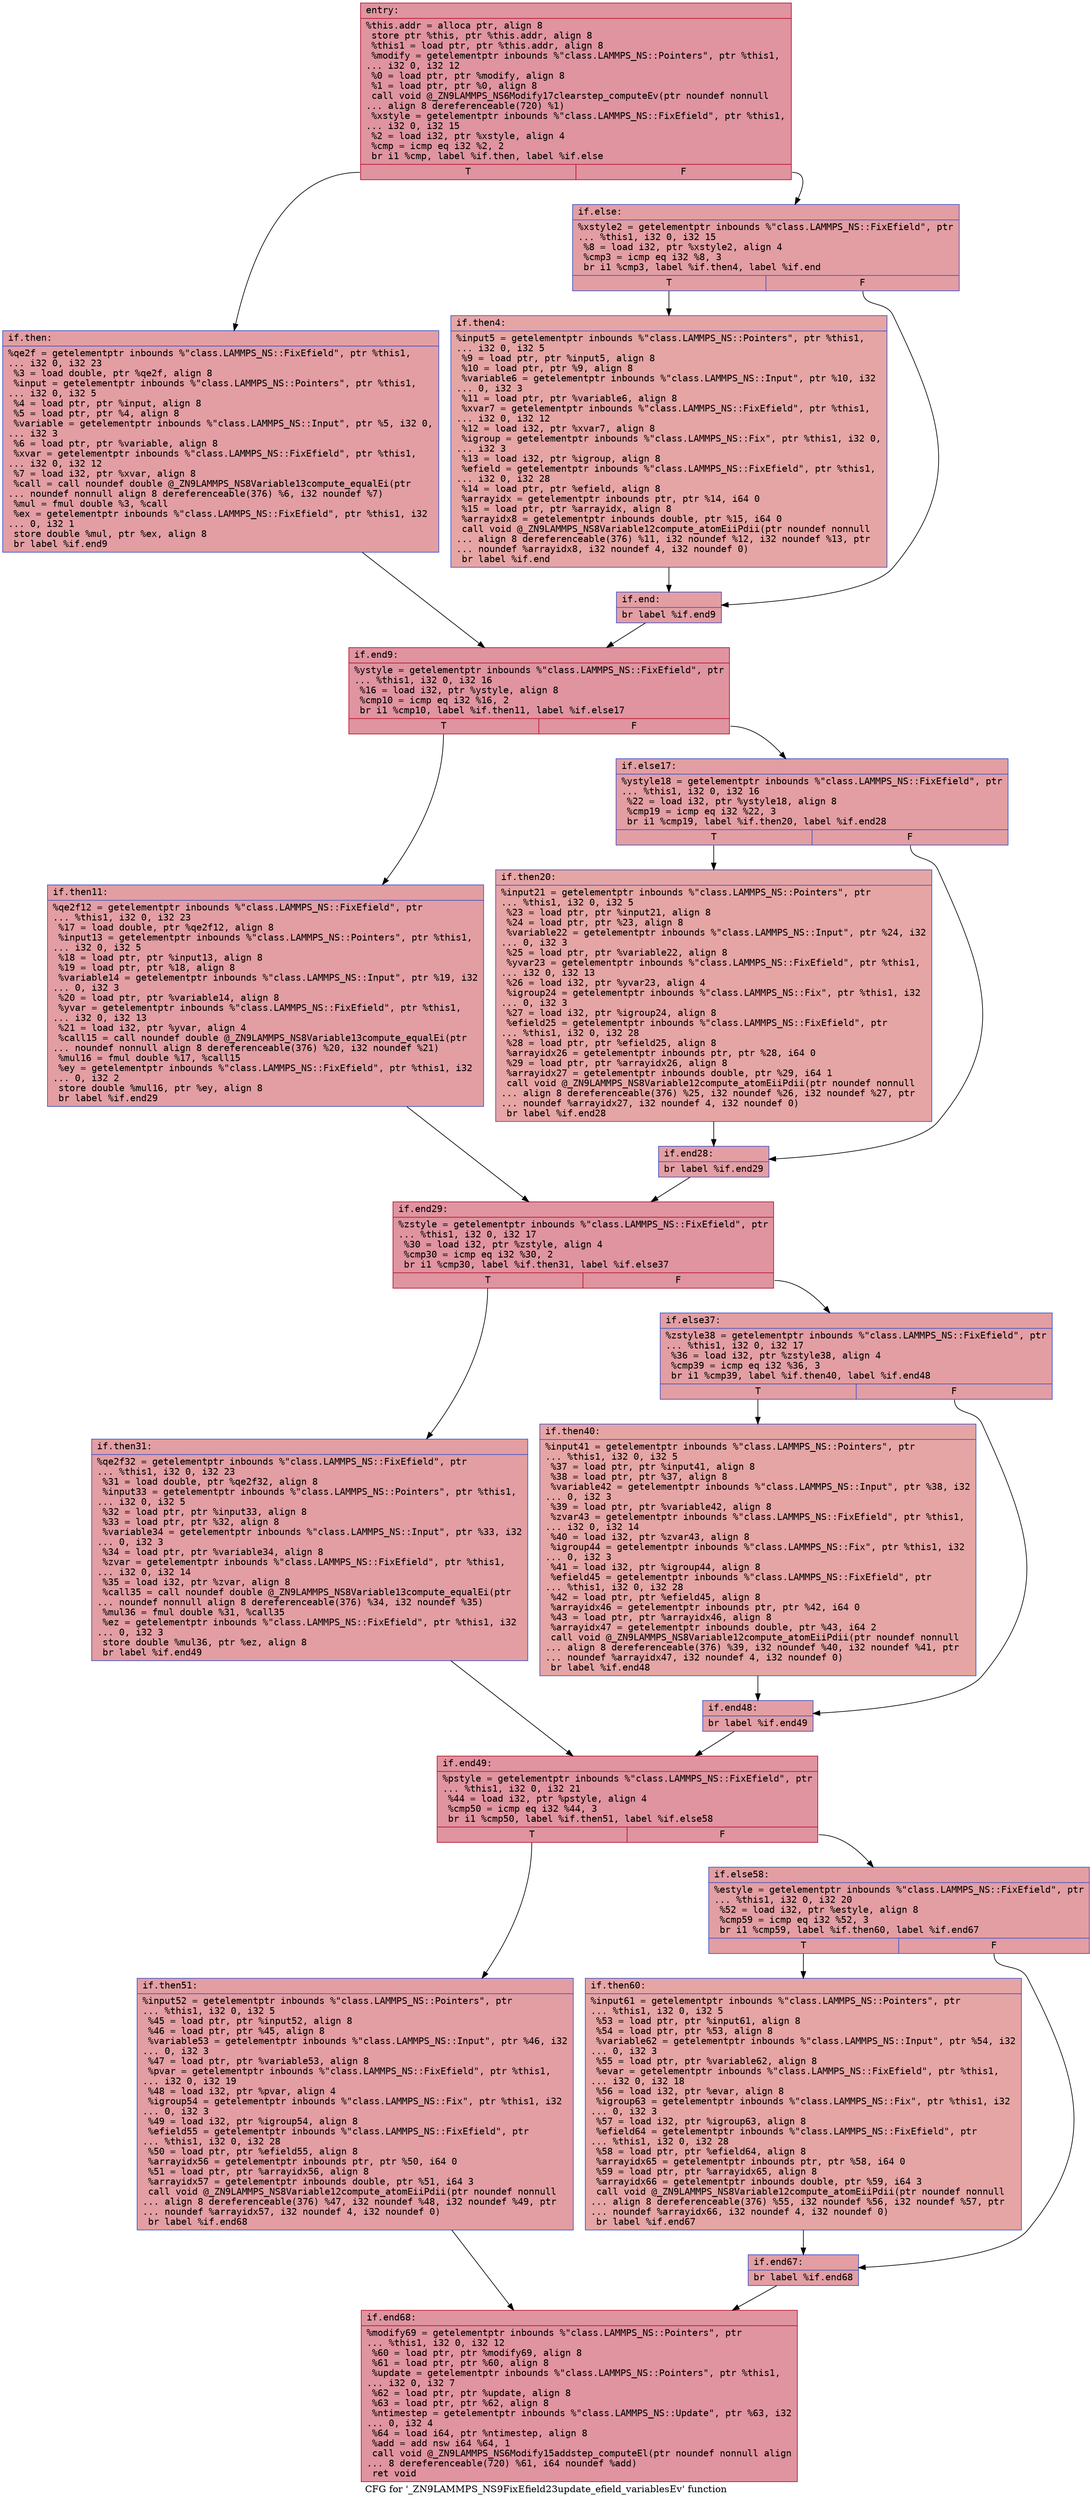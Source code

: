 digraph "CFG for '_ZN9LAMMPS_NS9FixEfield23update_efield_variablesEv' function" {
	label="CFG for '_ZN9LAMMPS_NS9FixEfield23update_efield_variablesEv' function";

	Node0x5618d4da7270 [shape=record,color="#b70d28ff", style=filled, fillcolor="#b70d2870" fontname="Courier",label="{entry:\l|  %this.addr = alloca ptr, align 8\l  store ptr %this, ptr %this.addr, align 8\l  %this1 = load ptr, ptr %this.addr, align 8\l  %modify = getelementptr inbounds %\"class.LAMMPS_NS::Pointers\", ptr %this1,\l... i32 0, i32 12\l  %0 = load ptr, ptr %modify, align 8\l  %1 = load ptr, ptr %0, align 8\l  call void @_ZN9LAMMPS_NS6Modify17clearstep_computeEv(ptr noundef nonnull\l... align 8 dereferenceable(720) %1)\l  %xstyle = getelementptr inbounds %\"class.LAMMPS_NS::FixEfield\", ptr %this1,\l... i32 0, i32 15\l  %2 = load i32, ptr %xstyle, align 4\l  %cmp = icmp eq i32 %2, 2\l  br i1 %cmp, label %if.then, label %if.else\l|{<s0>T|<s1>F}}"];
	Node0x5618d4da7270:s0 -> Node0x5618d4da7840[tooltip="entry -> if.then\nProbability 50.00%" ];
	Node0x5618d4da7270:s1 -> Node0x5618d4da78b0[tooltip="entry -> if.else\nProbability 50.00%" ];
	Node0x5618d4da7840 [shape=record,color="#3d50c3ff", style=filled, fillcolor="#be242e70" fontname="Courier",label="{if.then:\l|  %qe2f = getelementptr inbounds %\"class.LAMMPS_NS::FixEfield\", ptr %this1,\l... i32 0, i32 23\l  %3 = load double, ptr %qe2f, align 8\l  %input = getelementptr inbounds %\"class.LAMMPS_NS::Pointers\", ptr %this1,\l... i32 0, i32 5\l  %4 = load ptr, ptr %input, align 8\l  %5 = load ptr, ptr %4, align 8\l  %variable = getelementptr inbounds %\"class.LAMMPS_NS::Input\", ptr %5, i32 0,\l... i32 3\l  %6 = load ptr, ptr %variable, align 8\l  %xvar = getelementptr inbounds %\"class.LAMMPS_NS::FixEfield\", ptr %this1,\l... i32 0, i32 12\l  %7 = load i32, ptr %xvar, align 8\l  %call = call noundef double @_ZN9LAMMPS_NS8Variable13compute_equalEi(ptr\l... noundef nonnull align 8 dereferenceable(376) %6, i32 noundef %7)\l  %mul = fmul double %3, %call\l  %ex = getelementptr inbounds %\"class.LAMMPS_NS::FixEfield\", ptr %this1, i32\l... 0, i32 1\l  store double %mul, ptr %ex, align 8\l  br label %if.end9\l}"];
	Node0x5618d4da7840 -> Node0x5618d4da85c0[tooltip="if.then -> if.end9\nProbability 100.00%" ];
	Node0x5618d4da78b0 [shape=record,color="#3d50c3ff", style=filled, fillcolor="#be242e70" fontname="Courier",label="{if.else:\l|  %xstyle2 = getelementptr inbounds %\"class.LAMMPS_NS::FixEfield\", ptr\l... %this1, i32 0, i32 15\l  %8 = load i32, ptr %xstyle2, align 4\l  %cmp3 = icmp eq i32 %8, 3\l  br i1 %cmp3, label %if.then4, label %if.end\l|{<s0>T|<s1>F}}"];
	Node0x5618d4da78b0:s0 -> Node0x5618d4da88b0[tooltip="if.else -> if.then4\nProbability 50.00%" ];
	Node0x5618d4da78b0:s1 -> Node0x5618d4da8900[tooltip="if.else -> if.end\nProbability 50.00%" ];
	Node0x5618d4da88b0 [shape=record,color="#3d50c3ff", style=filled, fillcolor="#c5333470" fontname="Courier",label="{if.then4:\l|  %input5 = getelementptr inbounds %\"class.LAMMPS_NS::Pointers\", ptr %this1,\l... i32 0, i32 5\l  %9 = load ptr, ptr %input5, align 8\l  %10 = load ptr, ptr %9, align 8\l  %variable6 = getelementptr inbounds %\"class.LAMMPS_NS::Input\", ptr %10, i32\l... 0, i32 3\l  %11 = load ptr, ptr %variable6, align 8\l  %xvar7 = getelementptr inbounds %\"class.LAMMPS_NS::FixEfield\", ptr %this1,\l... i32 0, i32 12\l  %12 = load i32, ptr %xvar7, align 8\l  %igroup = getelementptr inbounds %\"class.LAMMPS_NS::Fix\", ptr %this1, i32 0,\l... i32 3\l  %13 = load i32, ptr %igroup, align 8\l  %efield = getelementptr inbounds %\"class.LAMMPS_NS::FixEfield\", ptr %this1,\l... i32 0, i32 28\l  %14 = load ptr, ptr %efield, align 8\l  %arrayidx = getelementptr inbounds ptr, ptr %14, i64 0\l  %15 = load ptr, ptr %arrayidx, align 8\l  %arrayidx8 = getelementptr inbounds double, ptr %15, i64 0\l  call void @_ZN9LAMMPS_NS8Variable12compute_atomEiiPdii(ptr noundef nonnull\l... align 8 dereferenceable(376) %11, i32 noundef %12, i32 noundef %13, ptr\l... noundef %arrayidx8, i32 noundef 4, i32 noundef 0)\l  br label %if.end\l}"];
	Node0x5618d4da88b0 -> Node0x5618d4da8900[tooltip="if.then4 -> if.end\nProbability 100.00%" ];
	Node0x5618d4da8900 [shape=record,color="#3d50c3ff", style=filled, fillcolor="#be242e70" fontname="Courier",label="{if.end:\l|  br label %if.end9\l}"];
	Node0x5618d4da8900 -> Node0x5618d4da85c0[tooltip="if.end -> if.end9\nProbability 100.00%" ];
	Node0x5618d4da85c0 [shape=record,color="#b70d28ff", style=filled, fillcolor="#b70d2870" fontname="Courier",label="{if.end9:\l|  %ystyle = getelementptr inbounds %\"class.LAMMPS_NS::FixEfield\", ptr\l... %this1, i32 0, i32 16\l  %16 = load i32, ptr %ystyle, align 8\l  %cmp10 = icmp eq i32 %16, 2\l  br i1 %cmp10, label %if.then11, label %if.else17\l|{<s0>T|<s1>F}}"];
	Node0x5618d4da85c0:s0 -> Node0x5618d4da9ab0[tooltip="if.end9 -> if.then11\nProbability 50.00%" ];
	Node0x5618d4da85c0:s1 -> Node0x5618d4da9b00[tooltip="if.end9 -> if.else17\nProbability 50.00%" ];
	Node0x5618d4da9ab0 [shape=record,color="#3d50c3ff", style=filled, fillcolor="#be242e70" fontname="Courier",label="{if.then11:\l|  %qe2f12 = getelementptr inbounds %\"class.LAMMPS_NS::FixEfield\", ptr\l... %this1, i32 0, i32 23\l  %17 = load double, ptr %qe2f12, align 8\l  %input13 = getelementptr inbounds %\"class.LAMMPS_NS::Pointers\", ptr %this1,\l... i32 0, i32 5\l  %18 = load ptr, ptr %input13, align 8\l  %19 = load ptr, ptr %18, align 8\l  %variable14 = getelementptr inbounds %\"class.LAMMPS_NS::Input\", ptr %19, i32\l... 0, i32 3\l  %20 = load ptr, ptr %variable14, align 8\l  %yvar = getelementptr inbounds %\"class.LAMMPS_NS::FixEfield\", ptr %this1,\l... i32 0, i32 13\l  %21 = load i32, ptr %yvar, align 4\l  %call15 = call noundef double @_ZN9LAMMPS_NS8Variable13compute_equalEi(ptr\l... noundef nonnull align 8 dereferenceable(376) %20, i32 noundef %21)\l  %mul16 = fmul double %17, %call15\l  %ey = getelementptr inbounds %\"class.LAMMPS_NS::FixEfield\", ptr %this1, i32\l... 0, i32 2\l  store double %mul16, ptr %ey, align 8\l  br label %if.end29\l}"];
	Node0x5618d4da9ab0 -> Node0x5618d4daa5d0[tooltip="if.then11 -> if.end29\nProbability 100.00%" ];
	Node0x5618d4da9b00 [shape=record,color="#3d50c3ff", style=filled, fillcolor="#be242e70" fontname="Courier",label="{if.else17:\l|  %ystyle18 = getelementptr inbounds %\"class.LAMMPS_NS::FixEfield\", ptr\l... %this1, i32 0, i32 16\l  %22 = load i32, ptr %ystyle18, align 8\l  %cmp19 = icmp eq i32 %22, 3\l  br i1 %cmp19, label %if.then20, label %if.end28\l|{<s0>T|<s1>F}}"];
	Node0x5618d4da9b00:s0 -> Node0x5618d4daa8b0[tooltip="if.else17 -> if.then20\nProbability 50.00%" ];
	Node0x5618d4da9b00:s1 -> Node0x5618d4daa930[tooltip="if.else17 -> if.end28\nProbability 50.00%" ];
	Node0x5618d4daa8b0 [shape=record,color="#3d50c3ff", style=filled, fillcolor="#c5333470" fontname="Courier",label="{if.then20:\l|  %input21 = getelementptr inbounds %\"class.LAMMPS_NS::Pointers\", ptr\l... %this1, i32 0, i32 5\l  %23 = load ptr, ptr %input21, align 8\l  %24 = load ptr, ptr %23, align 8\l  %variable22 = getelementptr inbounds %\"class.LAMMPS_NS::Input\", ptr %24, i32\l... 0, i32 3\l  %25 = load ptr, ptr %variable22, align 8\l  %yvar23 = getelementptr inbounds %\"class.LAMMPS_NS::FixEfield\", ptr %this1,\l... i32 0, i32 13\l  %26 = load i32, ptr %yvar23, align 4\l  %igroup24 = getelementptr inbounds %\"class.LAMMPS_NS::Fix\", ptr %this1, i32\l... 0, i32 3\l  %27 = load i32, ptr %igroup24, align 8\l  %efield25 = getelementptr inbounds %\"class.LAMMPS_NS::FixEfield\", ptr\l... %this1, i32 0, i32 28\l  %28 = load ptr, ptr %efield25, align 8\l  %arrayidx26 = getelementptr inbounds ptr, ptr %28, i64 0\l  %29 = load ptr, ptr %arrayidx26, align 8\l  %arrayidx27 = getelementptr inbounds double, ptr %29, i64 1\l  call void @_ZN9LAMMPS_NS8Variable12compute_atomEiiPdii(ptr noundef nonnull\l... align 8 dereferenceable(376) %25, i32 noundef %26, i32 noundef %27, ptr\l... noundef %arrayidx27, i32 noundef 4, i32 noundef 0)\l  br label %if.end28\l}"];
	Node0x5618d4daa8b0 -> Node0x5618d4daa930[tooltip="if.then20 -> if.end28\nProbability 100.00%" ];
	Node0x5618d4daa930 [shape=record,color="#3d50c3ff", style=filled, fillcolor="#be242e70" fontname="Courier",label="{if.end28:\l|  br label %if.end29\l}"];
	Node0x5618d4daa930 -> Node0x5618d4daa5d0[tooltip="if.end28 -> if.end29\nProbability 100.00%" ];
	Node0x5618d4daa5d0 [shape=record,color="#b70d28ff", style=filled, fillcolor="#b70d2870" fontname="Courier",label="{if.end29:\l|  %zstyle = getelementptr inbounds %\"class.LAMMPS_NS::FixEfield\", ptr\l... %this1, i32 0, i32 17\l  %30 = load i32, ptr %zstyle, align 4\l  %cmp30 = icmp eq i32 %30, 2\l  br i1 %cmp30, label %if.then31, label %if.else37\l|{<s0>T|<s1>F}}"];
	Node0x5618d4daa5d0:s0 -> Node0x5618d4d20180[tooltip="if.end29 -> if.then31\nProbability 50.00%" ];
	Node0x5618d4daa5d0:s1 -> Node0x5618d4d6cde0[tooltip="if.end29 -> if.else37\nProbability 50.00%" ];
	Node0x5618d4d20180 [shape=record,color="#3d50c3ff", style=filled, fillcolor="#be242e70" fontname="Courier",label="{if.then31:\l|  %qe2f32 = getelementptr inbounds %\"class.LAMMPS_NS::FixEfield\", ptr\l... %this1, i32 0, i32 23\l  %31 = load double, ptr %qe2f32, align 8\l  %input33 = getelementptr inbounds %\"class.LAMMPS_NS::Pointers\", ptr %this1,\l... i32 0, i32 5\l  %32 = load ptr, ptr %input33, align 8\l  %33 = load ptr, ptr %32, align 8\l  %variable34 = getelementptr inbounds %\"class.LAMMPS_NS::Input\", ptr %33, i32\l... 0, i32 3\l  %34 = load ptr, ptr %variable34, align 8\l  %zvar = getelementptr inbounds %\"class.LAMMPS_NS::FixEfield\", ptr %this1,\l... i32 0, i32 14\l  %35 = load i32, ptr %zvar, align 8\l  %call35 = call noundef double @_ZN9LAMMPS_NS8Variable13compute_equalEi(ptr\l... noundef nonnull align 8 dereferenceable(376) %34, i32 noundef %35)\l  %mul36 = fmul double %31, %call35\l  %ez = getelementptr inbounds %\"class.LAMMPS_NS::FixEfield\", ptr %this1, i32\l... 0, i32 3\l  store double %mul36, ptr %ez, align 8\l  br label %if.end49\l}"];
	Node0x5618d4d20180 -> Node0x5618d4dac570[tooltip="if.then31 -> if.end49\nProbability 100.00%" ];
	Node0x5618d4d6cde0 [shape=record,color="#3d50c3ff", style=filled, fillcolor="#be242e70" fontname="Courier",label="{if.else37:\l|  %zstyle38 = getelementptr inbounds %\"class.LAMMPS_NS::FixEfield\", ptr\l... %this1, i32 0, i32 17\l  %36 = load i32, ptr %zstyle38, align 4\l  %cmp39 = icmp eq i32 %36, 3\l  br i1 %cmp39, label %if.then40, label %if.end48\l|{<s0>T|<s1>F}}"];
	Node0x5618d4d6cde0:s0 -> Node0x5618d4dac850[tooltip="if.else37 -> if.then40\nProbability 50.00%" ];
	Node0x5618d4d6cde0:s1 -> Node0x5618d4dac8d0[tooltip="if.else37 -> if.end48\nProbability 50.00%" ];
	Node0x5618d4dac850 [shape=record,color="#3d50c3ff", style=filled, fillcolor="#c5333470" fontname="Courier",label="{if.then40:\l|  %input41 = getelementptr inbounds %\"class.LAMMPS_NS::Pointers\", ptr\l... %this1, i32 0, i32 5\l  %37 = load ptr, ptr %input41, align 8\l  %38 = load ptr, ptr %37, align 8\l  %variable42 = getelementptr inbounds %\"class.LAMMPS_NS::Input\", ptr %38, i32\l... 0, i32 3\l  %39 = load ptr, ptr %variable42, align 8\l  %zvar43 = getelementptr inbounds %\"class.LAMMPS_NS::FixEfield\", ptr %this1,\l... i32 0, i32 14\l  %40 = load i32, ptr %zvar43, align 8\l  %igroup44 = getelementptr inbounds %\"class.LAMMPS_NS::Fix\", ptr %this1, i32\l... 0, i32 3\l  %41 = load i32, ptr %igroup44, align 8\l  %efield45 = getelementptr inbounds %\"class.LAMMPS_NS::FixEfield\", ptr\l... %this1, i32 0, i32 28\l  %42 = load ptr, ptr %efield45, align 8\l  %arrayidx46 = getelementptr inbounds ptr, ptr %42, i64 0\l  %43 = load ptr, ptr %arrayidx46, align 8\l  %arrayidx47 = getelementptr inbounds double, ptr %43, i64 2\l  call void @_ZN9LAMMPS_NS8Variable12compute_atomEiiPdii(ptr noundef nonnull\l... align 8 dereferenceable(376) %39, i32 noundef %40, i32 noundef %41, ptr\l... noundef %arrayidx47, i32 noundef 4, i32 noundef 0)\l  br label %if.end48\l}"];
	Node0x5618d4dac850 -> Node0x5618d4dac8d0[tooltip="if.then40 -> if.end48\nProbability 100.00%" ];
	Node0x5618d4dac8d0 [shape=record,color="#3d50c3ff", style=filled, fillcolor="#be242e70" fontname="Courier",label="{if.end48:\l|  br label %if.end49\l}"];
	Node0x5618d4dac8d0 -> Node0x5618d4dac570[tooltip="if.end48 -> if.end49\nProbability 100.00%" ];
	Node0x5618d4dac570 [shape=record,color="#b70d28ff", style=filled, fillcolor="#b70d2870" fontname="Courier",label="{if.end49:\l|  %pstyle = getelementptr inbounds %\"class.LAMMPS_NS::FixEfield\", ptr\l... %this1, i32 0, i32 21\l  %44 = load i32, ptr %pstyle, align 4\l  %cmp50 = icmp eq i32 %44, 3\l  br i1 %cmp50, label %if.then51, label %if.else58\l|{<s0>T|<s1>F}}"];
	Node0x5618d4dac570:s0 -> Node0x5618d4dad860[tooltip="if.end49 -> if.then51\nProbability 50.00%" ];
	Node0x5618d4dac570:s1 -> Node0x5618d4dad8b0[tooltip="if.end49 -> if.else58\nProbability 50.00%" ];
	Node0x5618d4dad860 [shape=record,color="#3d50c3ff", style=filled, fillcolor="#be242e70" fontname="Courier",label="{if.then51:\l|  %input52 = getelementptr inbounds %\"class.LAMMPS_NS::Pointers\", ptr\l... %this1, i32 0, i32 5\l  %45 = load ptr, ptr %input52, align 8\l  %46 = load ptr, ptr %45, align 8\l  %variable53 = getelementptr inbounds %\"class.LAMMPS_NS::Input\", ptr %46, i32\l... 0, i32 3\l  %47 = load ptr, ptr %variable53, align 8\l  %pvar = getelementptr inbounds %\"class.LAMMPS_NS::FixEfield\", ptr %this1,\l... i32 0, i32 19\l  %48 = load i32, ptr %pvar, align 4\l  %igroup54 = getelementptr inbounds %\"class.LAMMPS_NS::Fix\", ptr %this1, i32\l... 0, i32 3\l  %49 = load i32, ptr %igroup54, align 8\l  %efield55 = getelementptr inbounds %\"class.LAMMPS_NS::FixEfield\", ptr\l... %this1, i32 0, i32 28\l  %50 = load ptr, ptr %efield55, align 8\l  %arrayidx56 = getelementptr inbounds ptr, ptr %50, i64 0\l  %51 = load ptr, ptr %arrayidx56, align 8\l  %arrayidx57 = getelementptr inbounds double, ptr %51, i64 3\l  call void @_ZN9LAMMPS_NS8Variable12compute_atomEiiPdii(ptr noundef nonnull\l... align 8 dereferenceable(376) %47, i32 noundef %48, i32 noundef %49, ptr\l... noundef %arrayidx57, i32 noundef 4, i32 noundef 0)\l  br label %if.end68\l}"];
	Node0x5618d4dad860 -> Node0x5618d4daeda0[tooltip="if.then51 -> if.end68\nProbability 100.00%" ];
	Node0x5618d4dad8b0 [shape=record,color="#3d50c3ff", style=filled, fillcolor="#be242e70" fontname="Courier",label="{if.else58:\l|  %estyle = getelementptr inbounds %\"class.LAMMPS_NS::FixEfield\", ptr\l... %this1, i32 0, i32 20\l  %52 = load i32, ptr %estyle, align 8\l  %cmp59 = icmp eq i32 %52, 3\l  br i1 %cmp59, label %if.then60, label %if.end67\l|{<s0>T|<s1>F}}"];
	Node0x5618d4dad8b0:s0 -> Node0x5618d4daf030[tooltip="if.else58 -> if.then60\nProbability 50.00%" ];
	Node0x5618d4dad8b0:s1 -> Node0x5618d4daf0b0[tooltip="if.else58 -> if.end67\nProbability 50.00%" ];
	Node0x5618d4daf030 [shape=record,color="#3d50c3ff", style=filled, fillcolor="#c5333470" fontname="Courier",label="{if.then60:\l|  %input61 = getelementptr inbounds %\"class.LAMMPS_NS::Pointers\", ptr\l... %this1, i32 0, i32 5\l  %53 = load ptr, ptr %input61, align 8\l  %54 = load ptr, ptr %53, align 8\l  %variable62 = getelementptr inbounds %\"class.LAMMPS_NS::Input\", ptr %54, i32\l... 0, i32 3\l  %55 = load ptr, ptr %variable62, align 8\l  %evar = getelementptr inbounds %\"class.LAMMPS_NS::FixEfield\", ptr %this1,\l... i32 0, i32 18\l  %56 = load i32, ptr %evar, align 8\l  %igroup63 = getelementptr inbounds %\"class.LAMMPS_NS::Fix\", ptr %this1, i32\l... 0, i32 3\l  %57 = load i32, ptr %igroup63, align 8\l  %efield64 = getelementptr inbounds %\"class.LAMMPS_NS::FixEfield\", ptr\l... %this1, i32 0, i32 28\l  %58 = load ptr, ptr %efield64, align 8\l  %arrayidx65 = getelementptr inbounds ptr, ptr %58, i64 0\l  %59 = load ptr, ptr %arrayidx65, align 8\l  %arrayidx66 = getelementptr inbounds double, ptr %59, i64 3\l  call void @_ZN9LAMMPS_NS8Variable12compute_atomEiiPdii(ptr noundef nonnull\l... align 8 dereferenceable(376) %55, i32 noundef %56, i32 noundef %57, ptr\l... noundef %arrayidx66, i32 noundef 4, i32 noundef 0)\l  br label %if.end67\l}"];
	Node0x5618d4daf030 -> Node0x5618d4daf0b0[tooltip="if.then60 -> if.end67\nProbability 100.00%" ];
	Node0x5618d4daf0b0 [shape=record,color="#3d50c3ff", style=filled, fillcolor="#be242e70" fontname="Courier",label="{if.end67:\l|  br label %if.end68\l}"];
	Node0x5618d4daf0b0 -> Node0x5618d4daeda0[tooltip="if.end67 -> if.end68\nProbability 100.00%" ];
	Node0x5618d4daeda0 [shape=record,color="#b70d28ff", style=filled, fillcolor="#b70d2870" fontname="Courier",label="{if.end68:\l|  %modify69 = getelementptr inbounds %\"class.LAMMPS_NS::Pointers\", ptr\l... %this1, i32 0, i32 12\l  %60 = load ptr, ptr %modify69, align 8\l  %61 = load ptr, ptr %60, align 8\l  %update = getelementptr inbounds %\"class.LAMMPS_NS::Pointers\", ptr %this1,\l... i32 0, i32 7\l  %62 = load ptr, ptr %update, align 8\l  %63 = load ptr, ptr %62, align 8\l  %ntimestep = getelementptr inbounds %\"class.LAMMPS_NS::Update\", ptr %63, i32\l... 0, i32 4\l  %64 = load i64, ptr %ntimestep, align 8\l  %add = add nsw i64 %64, 1\l  call void @_ZN9LAMMPS_NS6Modify15addstep_computeEl(ptr noundef nonnull align\l... 8 dereferenceable(720) %61, i64 noundef %add)\l  ret void\l}"];
}
